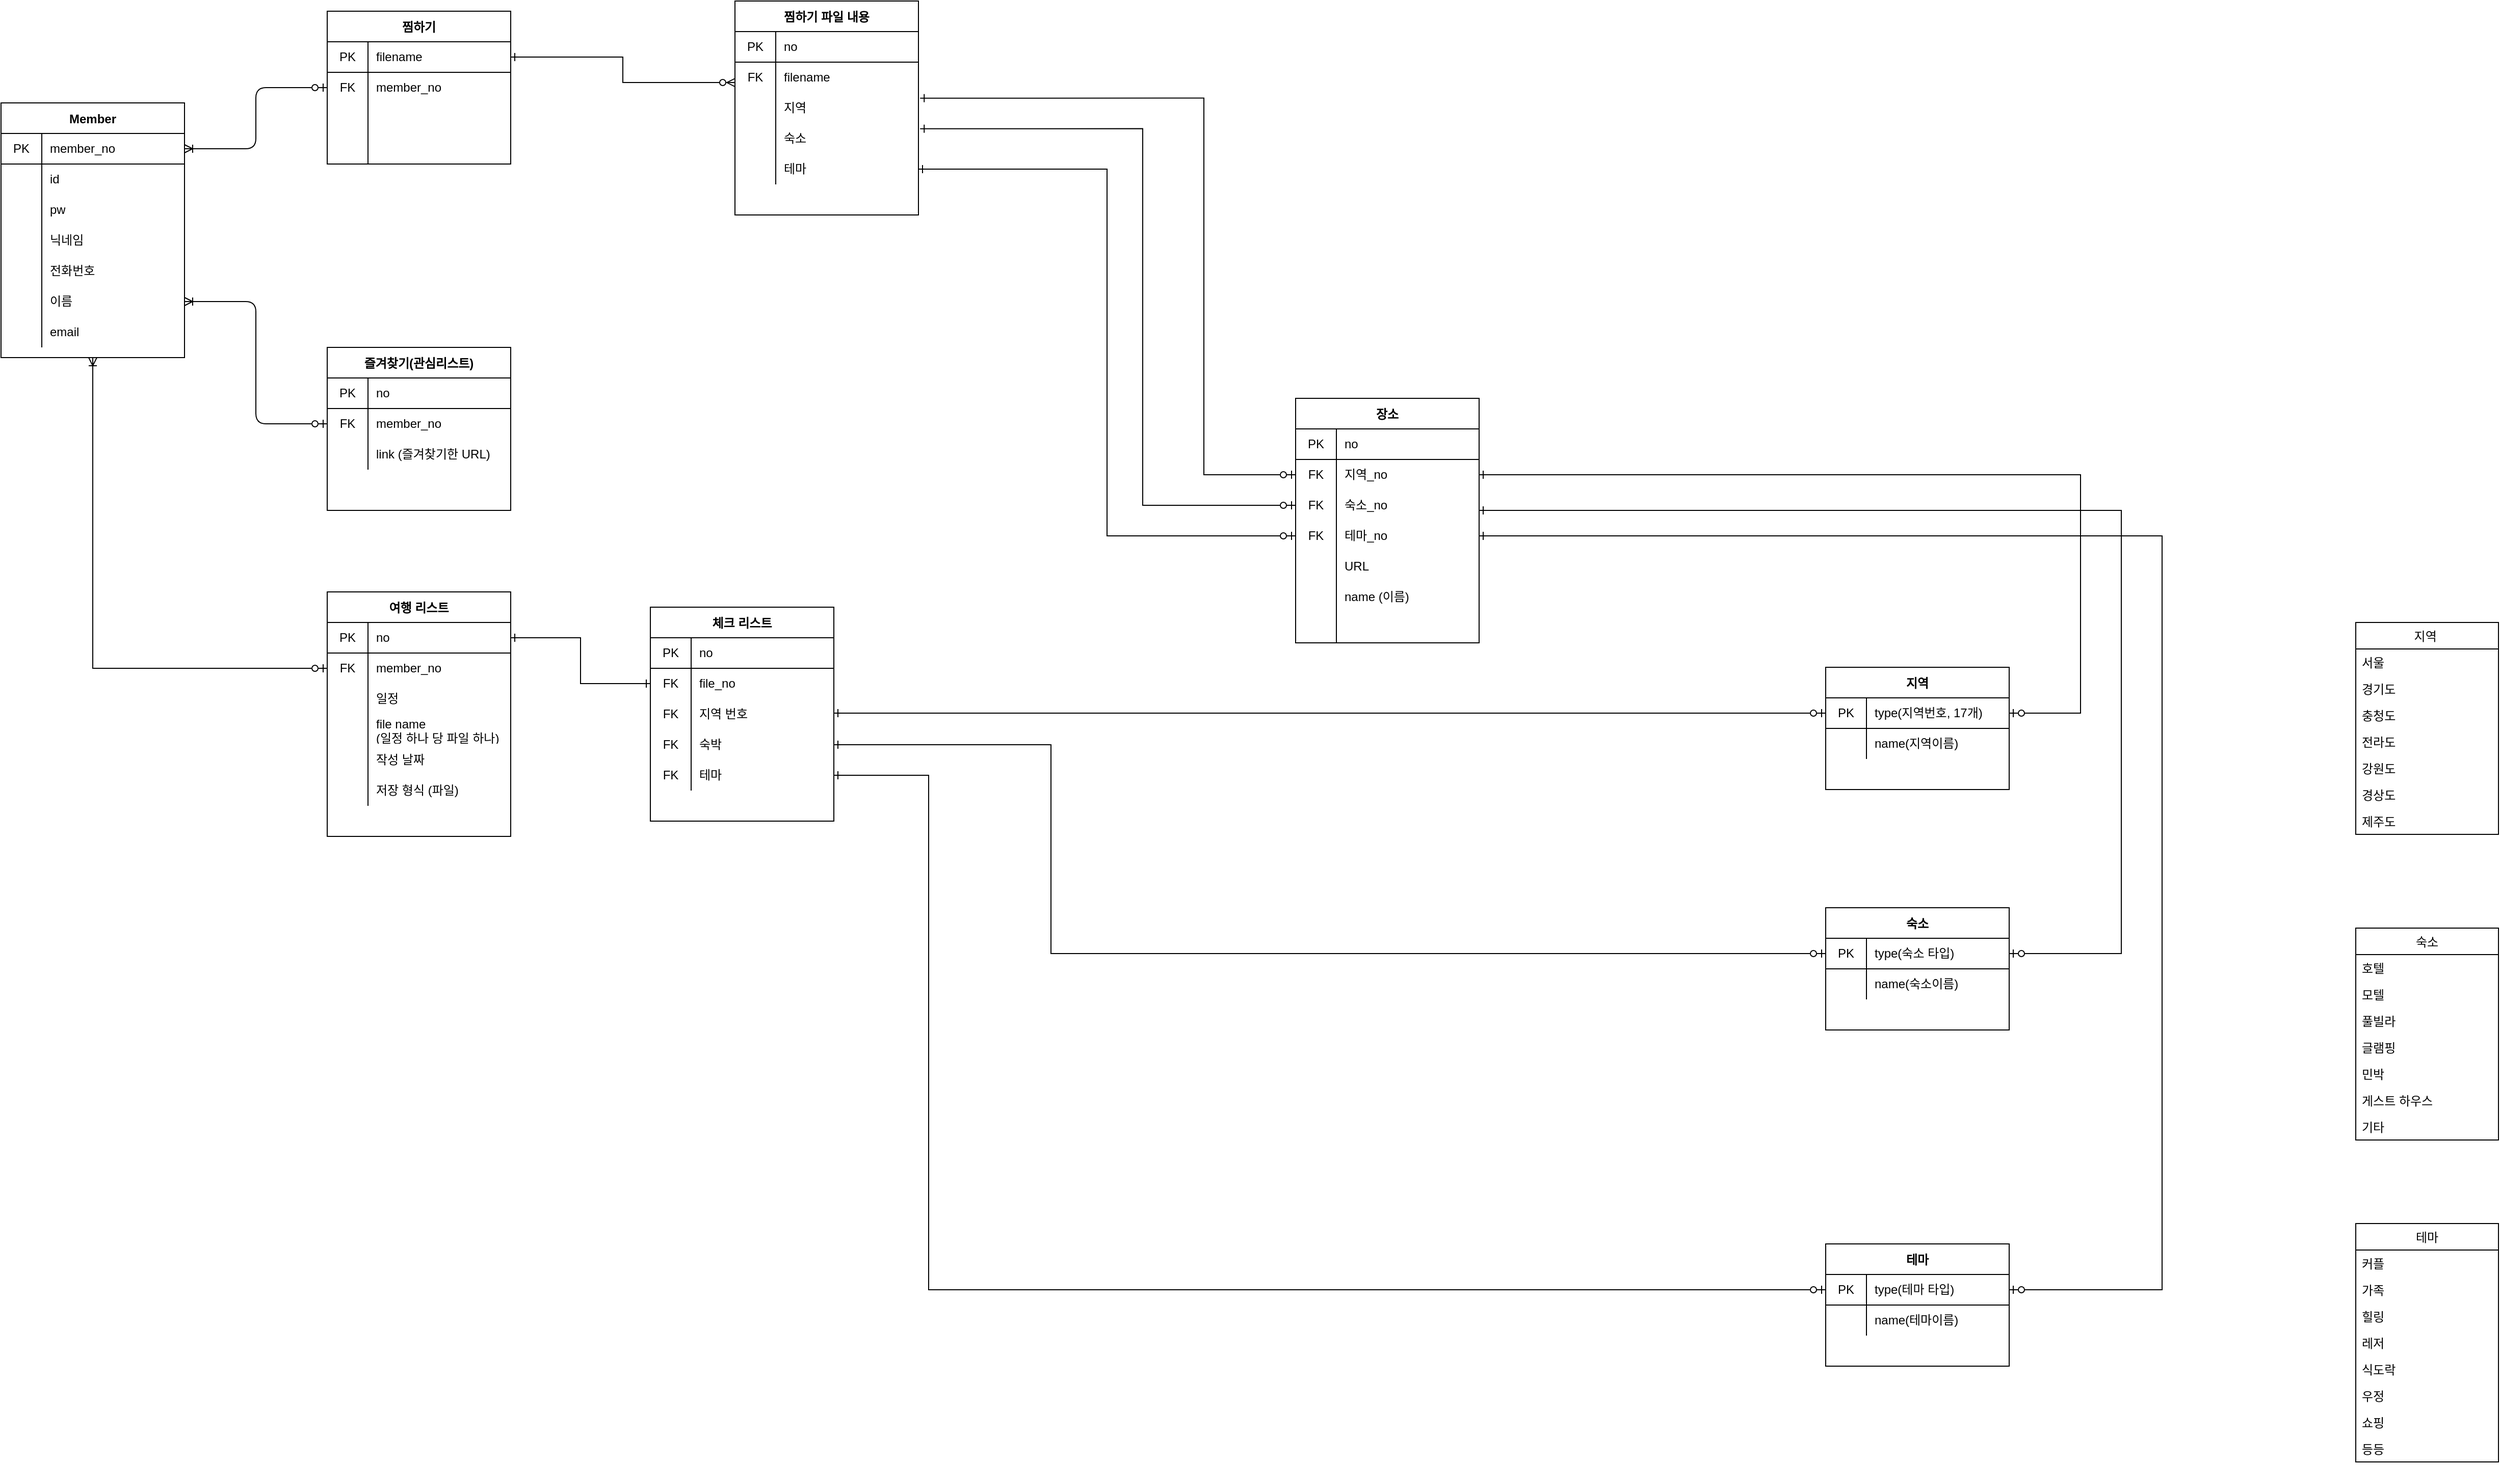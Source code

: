 <mxfile version="14.7.10" type="github">
  <diagram id="i7f_SvSBmSewAzXp0OPW" name="Page-1">
    <mxGraphModel dx="2370" dy="1323" grid="1" gridSize="10" guides="1" tooltips="1" connect="1" arrows="1" fold="1" page="1" pageScale="1" pageWidth="1654" pageHeight="2336" math="0" shadow="0">
      <root>
        <mxCell id="0" />
        <mxCell id="1" parent="0" />
        <mxCell id="ZYB_Mh2plfckTe5MuutC-1" value="지역 " style="swimlane;fontStyle=0;childLayout=stackLayout;horizontal=1;startSize=26;horizontalStack=0;resizeParent=1;resizeParentMax=0;resizeLast=0;collapsible=1;marginBottom=0;" parent="1" vertex="1">
          <mxGeometry x="2500" y="700" width="140" height="208" as="geometry" />
        </mxCell>
        <mxCell id="ZYB_Mh2plfckTe5MuutC-2" value="서울" style="text;strokeColor=none;fillColor=none;align=left;verticalAlign=top;spacingLeft=4;spacingRight=4;overflow=hidden;rotatable=0;points=[[0,0.5],[1,0.5]];portConstraint=eastwest;" parent="ZYB_Mh2plfckTe5MuutC-1" vertex="1">
          <mxGeometry y="26" width="140" height="26" as="geometry" />
        </mxCell>
        <mxCell id="ZYB_Mh2plfckTe5MuutC-3" value="경기도" style="text;strokeColor=none;fillColor=none;align=left;verticalAlign=top;spacingLeft=4;spacingRight=4;overflow=hidden;rotatable=0;points=[[0,0.5],[1,0.5]];portConstraint=eastwest;" parent="ZYB_Mh2plfckTe5MuutC-1" vertex="1">
          <mxGeometry y="52" width="140" height="26" as="geometry" />
        </mxCell>
        <mxCell id="ZYB_Mh2plfckTe5MuutC-4" value="충청도 " style="text;strokeColor=none;fillColor=none;align=left;verticalAlign=top;spacingLeft=4;spacingRight=4;overflow=hidden;rotatable=0;points=[[0,0.5],[1,0.5]];portConstraint=eastwest;" parent="ZYB_Mh2plfckTe5MuutC-1" vertex="1">
          <mxGeometry y="78" width="140" height="26" as="geometry" />
        </mxCell>
        <mxCell id="ZYB_Mh2plfckTe5MuutC-5" value="전라도" style="text;strokeColor=none;fillColor=none;align=left;verticalAlign=top;spacingLeft=4;spacingRight=4;overflow=hidden;rotatable=0;points=[[0,0.5],[1,0.5]];portConstraint=eastwest;" parent="ZYB_Mh2plfckTe5MuutC-1" vertex="1">
          <mxGeometry y="104" width="140" height="26" as="geometry" />
        </mxCell>
        <mxCell id="ZYB_Mh2plfckTe5MuutC-6" value="강원도" style="text;strokeColor=none;fillColor=none;align=left;verticalAlign=top;spacingLeft=4;spacingRight=4;overflow=hidden;rotatable=0;points=[[0,0.5],[1,0.5]];portConstraint=eastwest;" parent="ZYB_Mh2plfckTe5MuutC-1" vertex="1">
          <mxGeometry y="130" width="140" height="26" as="geometry" />
        </mxCell>
        <mxCell id="ZYB_Mh2plfckTe5MuutC-7" value="경상도" style="text;strokeColor=none;fillColor=none;align=left;verticalAlign=top;spacingLeft=4;spacingRight=4;overflow=hidden;rotatable=0;points=[[0,0.5],[1,0.5]];portConstraint=eastwest;" parent="ZYB_Mh2plfckTe5MuutC-1" vertex="1">
          <mxGeometry y="156" width="140" height="26" as="geometry" />
        </mxCell>
        <mxCell id="ZYB_Mh2plfckTe5MuutC-8" value="제주도" style="text;strokeColor=none;fillColor=none;align=left;verticalAlign=top;spacingLeft=4;spacingRight=4;overflow=hidden;rotatable=0;points=[[0,0.5],[1,0.5]];portConstraint=eastwest;" parent="ZYB_Mh2plfckTe5MuutC-1" vertex="1">
          <mxGeometry y="182" width="140" height="26" as="geometry" />
        </mxCell>
        <mxCell id="ZYB_Mh2plfckTe5MuutC-9" value="테마" style="swimlane;fontStyle=0;childLayout=stackLayout;horizontal=1;startSize=26;horizontalStack=0;resizeParent=1;resizeParentMax=0;resizeLast=0;collapsible=1;marginBottom=0;" parent="1" vertex="1">
          <mxGeometry x="2500" y="1290" width="140" height="234" as="geometry" />
        </mxCell>
        <mxCell id="ZYB_Mh2plfckTe5MuutC-10" value="커플" style="text;strokeColor=none;fillColor=none;align=left;verticalAlign=top;spacingLeft=4;spacingRight=4;overflow=hidden;rotatable=0;points=[[0,0.5],[1,0.5]];portConstraint=eastwest;" parent="ZYB_Mh2plfckTe5MuutC-9" vertex="1">
          <mxGeometry y="26" width="140" height="26" as="geometry" />
        </mxCell>
        <mxCell id="ZYB_Mh2plfckTe5MuutC-11" value="가족" style="text;strokeColor=none;fillColor=none;align=left;verticalAlign=top;spacingLeft=4;spacingRight=4;overflow=hidden;rotatable=0;points=[[0,0.5],[1,0.5]];portConstraint=eastwest;" parent="ZYB_Mh2plfckTe5MuutC-9" vertex="1">
          <mxGeometry y="52" width="140" height="26" as="geometry" />
        </mxCell>
        <mxCell id="ZYB_Mh2plfckTe5MuutC-12" value="힐링" style="text;strokeColor=none;fillColor=none;align=left;verticalAlign=top;spacingLeft=4;spacingRight=4;overflow=hidden;rotatable=0;points=[[0,0.5],[1,0.5]];portConstraint=eastwest;" parent="ZYB_Mh2plfckTe5MuutC-9" vertex="1">
          <mxGeometry y="78" width="140" height="26" as="geometry" />
        </mxCell>
        <mxCell id="ZYB_Mh2plfckTe5MuutC-13" value="레저" style="text;strokeColor=none;fillColor=none;align=left;verticalAlign=top;spacingLeft=4;spacingRight=4;overflow=hidden;rotatable=0;points=[[0,0.5],[1,0.5]];portConstraint=eastwest;" parent="ZYB_Mh2plfckTe5MuutC-9" vertex="1">
          <mxGeometry y="104" width="140" height="26" as="geometry" />
        </mxCell>
        <mxCell id="ZYB_Mh2plfckTe5MuutC-14" value="식도락" style="text;strokeColor=none;fillColor=none;align=left;verticalAlign=top;spacingLeft=4;spacingRight=4;overflow=hidden;rotatable=0;points=[[0,0.5],[1,0.5]];portConstraint=eastwest;" parent="ZYB_Mh2plfckTe5MuutC-9" vertex="1">
          <mxGeometry y="130" width="140" height="26" as="geometry" />
        </mxCell>
        <mxCell id="ZYB_Mh2plfckTe5MuutC-15" value="우정" style="text;strokeColor=none;fillColor=none;align=left;verticalAlign=top;spacingLeft=4;spacingRight=4;overflow=hidden;rotatable=0;points=[[0,0.5],[1,0.5]];portConstraint=eastwest;" parent="ZYB_Mh2plfckTe5MuutC-9" vertex="1">
          <mxGeometry y="156" width="140" height="26" as="geometry" />
        </mxCell>
        <mxCell id="ZYB_Mh2plfckTe5MuutC-16" value="쇼핑" style="text;strokeColor=none;fillColor=none;align=left;verticalAlign=top;spacingLeft=4;spacingRight=4;overflow=hidden;rotatable=0;points=[[0,0.5],[1,0.5]];portConstraint=eastwest;" parent="ZYB_Mh2plfckTe5MuutC-9" vertex="1">
          <mxGeometry y="182" width="140" height="26" as="geometry" />
        </mxCell>
        <mxCell id="ZYB_Mh2plfckTe5MuutC-17" value="등등" style="text;strokeColor=none;fillColor=none;align=left;verticalAlign=top;spacingLeft=4;spacingRight=4;overflow=hidden;rotatable=0;points=[[0,0.5],[1,0.5]];portConstraint=eastwest;" parent="ZYB_Mh2plfckTe5MuutC-9" vertex="1">
          <mxGeometry y="208" width="140" height="26" as="geometry" />
        </mxCell>
        <mxCell id="ZYB_Mh2plfckTe5MuutC-18" value="숙소" style="swimlane;fontStyle=0;childLayout=stackLayout;horizontal=1;startSize=26;horizontalStack=0;resizeParent=1;resizeParentMax=0;resizeLast=0;collapsible=1;marginBottom=0;" parent="1" vertex="1">
          <mxGeometry x="2500" y="1000" width="140" height="208" as="geometry" />
        </mxCell>
        <mxCell id="ZYB_Mh2plfckTe5MuutC-19" value="호텔" style="text;strokeColor=none;fillColor=none;align=left;verticalAlign=top;spacingLeft=4;spacingRight=4;overflow=hidden;rotatable=0;points=[[0,0.5],[1,0.5]];portConstraint=eastwest;" parent="ZYB_Mh2plfckTe5MuutC-18" vertex="1">
          <mxGeometry y="26" width="140" height="26" as="geometry" />
        </mxCell>
        <mxCell id="ZYB_Mh2plfckTe5MuutC-20" value="모텔" style="text;strokeColor=none;fillColor=none;align=left;verticalAlign=top;spacingLeft=4;spacingRight=4;overflow=hidden;rotatable=0;points=[[0,0.5],[1,0.5]];portConstraint=eastwest;" parent="ZYB_Mh2plfckTe5MuutC-18" vertex="1">
          <mxGeometry y="52" width="140" height="26" as="geometry" />
        </mxCell>
        <mxCell id="ZYB_Mh2plfckTe5MuutC-21" value="풀빌라" style="text;strokeColor=none;fillColor=none;align=left;verticalAlign=top;spacingLeft=4;spacingRight=4;overflow=hidden;rotatable=0;points=[[0,0.5],[1,0.5]];portConstraint=eastwest;" parent="ZYB_Mh2plfckTe5MuutC-18" vertex="1">
          <mxGeometry y="78" width="140" height="26" as="geometry" />
        </mxCell>
        <mxCell id="ZYB_Mh2plfckTe5MuutC-22" value="글램핑" style="text;strokeColor=none;fillColor=none;align=left;verticalAlign=top;spacingLeft=4;spacingRight=4;overflow=hidden;rotatable=0;points=[[0,0.5],[1,0.5]];portConstraint=eastwest;" parent="ZYB_Mh2plfckTe5MuutC-18" vertex="1">
          <mxGeometry y="104" width="140" height="26" as="geometry" />
        </mxCell>
        <mxCell id="ZYB_Mh2plfckTe5MuutC-23" value="민박" style="text;strokeColor=none;fillColor=none;align=left;verticalAlign=top;spacingLeft=4;spacingRight=4;overflow=hidden;rotatable=0;points=[[0,0.5],[1,0.5]];portConstraint=eastwest;" parent="ZYB_Mh2plfckTe5MuutC-18" vertex="1">
          <mxGeometry y="130" width="140" height="26" as="geometry" />
        </mxCell>
        <mxCell id="ZYB_Mh2plfckTe5MuutC-24" value="게스트 하우스" style="text;strokeColor=none;fillColor=none;align=left;verticalAlign=top;spacingLeft=4;spacingRight=4;overflow=hidden;rotatable=0;points=[[0,0.5],[1,0.5]];portConstraint=eastwest;" parent="ZYB_Mh2plfckTe5MuutC-18" vertex="1">
          <mxGeometry y="156" width="140" height="26" as="geometry" />
        </mxCell>
        <mxCell id="ZYB_Mh2plfckTe5MuutC-25" value="기타" style="text;strokeColor=none;fillColor=none;align=left;verticalAlign=top;spacingLeft=4;spacingRight=4;overflow=hidden;rotatable=0;points=[[0,0.5],[1,0.5]];portConstraint=eastwest;" parent="ZYB_Mh2plfckTe5MuutC-18" vertex="1">
          <mxGeometry y="182" width="140" height="26" as="geometry" />
        </mxCell>
        <mxCell id="ZYB_Mh2plfckTe5MuutC-162" value="" style="edgeStyle=orthogonalEdgeStyle;rounded=0;orthogonalLoop=1;jettySize=auto;html=1;startArrow=ERoneToMany;startFill=0;endArrow=ERzeroToOne;endFill=1;entryX=0;entryY=0.5;entryDx=0;entryDy=0;" parent="1" source="ZYB_Mh2plfckTe5MuutC-26" target="ZYB_Mh2plfckTe5MuutC-108" edge="1">
          <mxGeometry relative="1" as="geometry">
            <mxPoint x="280" y="645" as="targetPoint" />
          </mxGeometry>
        </mxCell>
        <mxCell id="ZYB_Mh2plfckTe5MuutC-26" value="Member" style="shape=table;startSize=30;container=1;collapsible=0;childLayout=tableLayout;fixedRows=1;rowLines=0;fontStyle=1;align=center;" parent="1" vertex="1">
          <mxGeometry x="190" y="190" width="180" height="250" as="geometry" />
        </mxCell>
        <mxCell id="ZYB_Mh2plfckTe5MuutC-27" value="" style="shape=partialRectangle;html=1;whiteSpace=wrap;collapsible=0;dropTarget=0;pointerEvents=0;fillColor=none;top=0;left=0;bottom=1;right=0;points=[[0,0.5],[1,0.5]];portConstraint=eastwest;" parent="ZYB_Mh2plfckTe5MuutC-26" vertex="1">
          <mxGeometry y="30" width="180" height="30" as="geometry" />
        </mxCell>
        <mxCell id="ZYB_Mh2plfckTe5MuutC-28" value="PK" style="shape=partialRectangle;html=1;whiteSpace=wrap;connectable=0;fillColor=none;top=0;left=0;bottom=0;right=0;overflow=hidden;" parent="ZYB_Mh2plfckTe5MuutC-27" vertex="1">
          <mxGeometry width="40" height="30" as="geometry" />
        </mxCell>
        <mxCell id="ZYB_Mh2plfckTe5MuutC-29" value="member_no" style="shape=partialRectangle;html=1;whiteSpace=wrap;connectable=0;fillColor=none;top=0;left=0;bottom=0;right=0;align=left;spacingLeft=6;overflow=hidden;" parent="ZYB_Mh2plfckTe5MuutC-27" vertex="1">
          <mxGeometry x="40" width="140" height="30" as="geometry" />
        </mxCell>
        <mxCell id="ZYB_Mh2plfckTe5MuutC-30" value="" style="shape=partialRectangle;html=1;whiteSpace=wrap;collapsible=0;dropTarget=0;pointerEvents=0;fillColor=none;top=0;left=0;bottom=0;right=0;points=[[0,0.5],[1,0.5]];portConstraint=eastwest;" parent="ZYB_Mh2plfckTe5MuutC-26" vertex="1">
          <mxGeometry y="60" width="180" height="30" as="geometry" />
        </mxCell>
        <mxCell id="ZYB_Mh2plfckTe5MuutC-31" value="" style="shape=partialRectangle;html=1;whiteSpace=wrap;connectable=0;fillColor=none;top=0;left=0;bottom=0;right=0;overflow=hidden;" parent="ZYB_Mh2plfckTe5MuutC-30" vertex="1">
          <mxGeometry width="40" height="30" as="geometry" />
        </mxCell>
        <mxCell id="ZYB_Mh2plfckTe5MuutC-32" value="&lt;span&gt;id&lt;/span&gt;" style="shape=partialRectangle;html=1;whiteSpace=wrap;connectable=0;fillColor=none;top=0;left=0;bottom=0;right=0;align=left;spacingLeft=6;overflow=hidden;" parent="ZYB_Mh2plfckTe5MuutC-30" vertex="1">
          <mxGeometry x="40" width="140" height="30" as="geometry" />
        </mxCell>
        <mxCell id="ZYB_Mh2plfckTe5MuutC-33" value="" style="shape=partialRectangle;html=1;whiteSpace=wrap;collapsible=0;dropTarget=0;pointerEvents=0;fillColor=none;top=0;left=0;bottom=0;right=0;points=[[0,0.5],[1,0.5]];portConstraint=eastwest;" parent="ZYB_Mh2plfckTe5MuutC-26" vertex="1">
          <mxGeometry y="90" width="180" height="30" as="geometry" />
        </mxCell>
        <mxCell id="ZYB_Mh2plfckTe5MuutC-34" value="" style="shape=partialRectangle;html=1;whiteSpace=wrap;connectable=0;fillColor=none;top=0;left=0;bottom=0;right=0;overflow=hidden;" parent="ZYB_Mh2plfckTe5MuutC-33" vertex="1">
          <mxGeometry width="40" height="30" as="geometry" />
        </mxCell>
        <mxCell id="ZYB_Mh2plfckTe5MuutC-35" value="&lt;span&gt;pw&lt;/span&gt;" style="shape=partialRectangle;html=1;whiteSpace=wrap;connectable=0;fillColor=none;top=0;left=0;bottom=0;right=0;align=left;spacingLeft=6;overflow=hidden;" parent="ZYB_Mh2plfckTe5MuutC-33" vertex="1">
          <mxGeometry x="40" width="140" height="30" as="geometry" />
        </mxCell>
        <mxCell id="ZYB_Mh2plfckTe5MuutC-36" value="" style="shape=partialRectangle;html=1;whiteSpace=wrap;collapsible=0;dropTarget=0;pointerEvents=0;fillColor=none;top=0;left=0;bottom=0;right=0;points=[[0,0.5],[1,0.5]];portConstraint=eastwest;" parent="ZYB_Mh2plfckTe5MuutC-26" vertex="1">
          <mxGeometry y="120" width="180" height="30" as="geometry" />
        </mxCell>
        <mxCell id="ZYB_Mh2plfckTe5MuutC-37" value="" style="shape=partialRectangle;html=1;whiteSpace=wrap;connectable=0;fillColor=none;top=0;left=0;bottom=0;right=0;overflow=hidden;" parent="ZYB_Mh2plfckTe5MuutC-36" vertex="1">
          <mxGeometry width="40" height="30" as="geometry" />
        </mxCell>
        <mxCell id="ZYB_Mh2plfckTe5MuutC-38" value="닉네임" style="shape=partialRectangle;html=1;whiteSpace=wrap;connectable=0;fillColor=none;top=0;left=0;bottom=0;right=0;align=left;spacingLeft=6;overflow=hidden;" parent="ZYB_Mh2plfckTe5MuutC-36" vertex="1">
          <mxGeometry x="40" width="140" height="30" as="geometry" />
        </mxCell>
        <mxCell id="ZYB_Mh2plfckTe5MuutC-39" value="" style="shape=partialRectangle;html=1;whiteSpace=wrap;collapsible=0;dropTarget=0;pointerEvents=0;fillColor=none;top=0;left=0;bottom=0;right=0;points=[[0,0.5],[1,0.5]];portConstraint=eastwest;" parent="ZYB_Mh2plfckTe5MuutC-26" vertex="1">
          <mxGeometry y="150" width="180" height="30" as="geometry" />
        </mxCell>
        <mxCell id="ZYB_Mh2plfckTe5MuutC-40" value="" style="shape=partialRectangle;html=1;whiteSpace=wrap;connectable=0;fillColor=none;top=0;left=0;bottom=0;right=0;overflow=hidden;" parent="ZYB_Mh2plfckTe5MuutC-39" vertex="1">
          <mxGeometry width="40" height="30" as="geometry" />
        </mxCell>
        <mxCell id="ZYB_Mh2plfckTe5MuutC-41" value="전화번호&amp;nbsp;" style="shape=partialRectangle;html=1;whiteSpace=wrap;connectable=0;fillColor=none;top=0;left=0;bottom=0;right=0;align=left;spacingLeft=6;overflow=hidden;" parent="ZYB_Mh2plfckTe5MuutC-39" vertex="1">
          <mxGeometry x="40" width="140" height="30" as="geometry" />
        </mxCell>
        <mxCell id="ZYB_Mh2plfckTe5MuutC-42" value="" style="shape=partialRectangle;html=1;whiteSpace=wrap;collapsible=0;dropTarget=0;pointerEvents=0;fillColor=none;top=0;left=0;bottom=0;right=0;points=[[0,0.5],[1,0.5]];portConstraint=eastwest;" parent="ZYB_Mh2plfckTe5MuutC-26" vertex="1">
          <mxGeometry y="180" width="180" height="30" as="geometry" />
        </mxCell>
        <mxCell id="ZYB_Mh2plfckTe5MuutC-43" value="" style="shape=partialRectangle;html=1;whiteSpace=wrap;connectable=0;fillColor=none;top=0;left=0;bottom=0;right=0;overflow=hidden;" parent="ZYB_Mh2plfckTe5MuutC-42" vertex="1">
          <mxGeometry width="40" height="30" as="geometry" />
        </mxCell>
        <mxCell id="ZYB_Mh2plfckTe5MuutC-44" value="이름" style="shape=partialRectangle;html=1;whiteSpace=wrap;connectable=0;fillColor=none;top=0;left=0;bottom=0;right=0;align=left;spacingLeft=6;overflow=hidden;" parent="ZYB_Mh2plfckTe5MuutC-42" vertex="1">
          <mxGeometry x="40" width="140" height="30" as="geometry" />
        </mxCell>
        <mxCell id="ZYB_Mh2plfckTe5MuutC-45" value="" style="shape=partialRectangle;html=1;whiteSpace=wrap;collapsible=0;dropTarget=0;pointerEvents=0;fillColor=none;top=0;left=0;bottom=0;right=0;points=[[0,0.5],[1,0.5]];portConstraint=eastwest;" parent="ZYB_Mh2plfckTe5MuutC-26" vertex="1">
          <mxGeometry y="210" width="180" height="30" as="geometry" />
        </mxCell>
        <mxCell id="ZYB_Mh2plfckTe5MuutC-46" value="" style="shape=partialRectangle;html=1;whiteSpace=wrap;connectable=0;fillColor=none;top=0;left=0;bottom=0;right=0;overflow=hidden;" parent="ZYB_Mh2plfckTe5MuutC-45" vertex="1">
          <mxGeometry width="40" height="30" as="geometry" />
        </mxCell>
        <mxCell id="ZYB_Mh2plfckTe5MuutC-47" value="email" style="shape=partialRectangle;html=1;whiteSpace=wrap;connectable=0;fillColor=none;top=0;left=0;bottom=0;right=0;align=left;spacingLeft=6;overflow=hidden;" parent="ZYB_Mh2plfckTe5MuutC-45" vertex="1">
          <mxGeometry x="40" width="140" height="30" as="geometry" />
        </mxCell>
        <mxCell id="ZYB_Mh2plfckTe5MuutC-48" value="지역" style="shape=table;startSize=30;container=1;collapsible=0;childLayout=tableLayout;fixedRows=1;rowLines=0;fontStyle=1;align=center;" parent="1" vertex="1">
          <mxGeometry x="1980" y="744" width="180" height="120" as="geometry" />
        </mxCell>
        <mxCell id="ZYB_Mh2plfckTe5MuutC-49" value="" style="shape=partialRectangle;html=1;whiteSpace=wrap;collapsible=0;dropTarget=0;pointerEvents=0;fillColor=none;top=0;left=0;bottom=1;right=0;points=[[0,0.5],[1,0.5]];portConstraint=eastwest;" parent="ZYB_Mh2plfckTe5MuutC-48" vertex="1">
          <mxGeometry y="30" width="180" height="30" as="geometry" />
        </mxCell>
        <mxCell id="ZYB_Mh2plfckTe5MuutC-50" value="PK" style="shape=partialRectangle;html=1;whiteSpace=wrap;connectable=0;fillColor=none;top=0;left=0;bottom=0;right=0;overflow=hidden;" parent="ZYB_Mh2plfckTe5MuutC-49" vertex="1">
          <mxGeometry width="40" height="30" as="geometry" />
        </mxCell>
        <mxCell id="ZYB_Mh2plfckTe5MuutC-51" value="type(지역번호, 17개)" style="shape=partialRectangle;html=1;whiteSpace=wrap;connectable=0;fillColor=none;top=0;left=0;bottom=0;right=0;align=left;spacingLeft=6;overflow=hidden;" parent="ZYB_Mh2plfckTe5MuutC-49" vertex="1">
          <mxGeometry x="40" width="140" height="30" as="geometry" />
        </mxCell>
        <mxCell id="ZYB_Mh2plfckTe5MuutC-55" value="" style="shape=partialRectangle;html=1;whiteSpace=wrap;collapsible=0;dropTarget=0;pointerEvents=0;fillColor=none;top=0;left=0;bottom=0;right=0;points=[[0,0.5],[1,0.5]];portConstraint=eastwest;" parent="ZYB_Mh2plfckTe5MuutC-48" vertex="1">
          <mxGeometry y="60" width="180" height="30" as="geometry" />
        </mxCell>
        <mxCell id="ZYB_Mh2plfckTe5MuutC-56" value="" style="shape=partialRectangle;html=1;whiteSpace=wrap;connectable=0;fillColor=none;top=0;left=0;bottom=0;right=0;overflow=hidden;" parent="ZYB_Mh2plfckTe5MuutC-55" vertex="1">
          <mxGeometry width="40" height="30" as="geometry" />
        </mxCell>
        <mxCell id="ZYB_Mh2plfckTe5MuutC-57" value="name(지역이름)" style="shape=partialRectangle;html=1;whiteSpace=wrap;connectable=0;fillColor=none;top=0;left=0;bottom=0;right=0;align=left;spacingLeft=6;overflow=hidden;" parent="ZYB_Mh2plfckTe5MuutC-55" vertex="1">
          <mxGeometry x="40" width="140" height="30" as="geometry" />
        </mxCell>
        <mxCell id="ZYB_Mh2plfckTe5MuutC-84" value="즐겨찾기(관심리스트)" style="shape=table;startSize=30;container=1;collapsible=0;childLayout=tableLayout;fixedRows=1;rowLines=0;fontStyle=1;align=center;" parent="1" vertex="1">
          <mxGeometry x="510" y="430" width="180" height="160" as="geometry" />
        </mxCell>
        <mxCell id="ZYB_Mh2plfckTe5MuutC-85" value="" style="shape=partialRectangle;html=1;whiteSpace=wrap;collapsible=0;dropTarget=0;pointerEvents=0;fillColor=none;top=0;left=0;bottom=1;right=0;points=[[0,0.5],[1,0.5]];portConstraint=eastwest;" parent="ZYB_Mh2plfckTe5MuutC-84" vertex="1">
          <mxGeometry y="30" width="180" height="30" as="geometry" />
        </mxCell>
        <mxCell id="ZYB_Mh2plfckTe5MuutC-86" value="PK" style="shape=partialRectangle;html=1;whiteSpace=wrap;connectable=0;fillColor=none;top=0;left=0;bottom=0;right=0;overflow=hidden;" parent="ZYB_Mh2plfckTe5MuutC-85" vertex="1">
          <mxGeometry width="40" height="30" as="geometry" />
        </mxCell>
        <mxCell id="ZYB_Mh2plfckTe5MuutC-87" value="no" style="shape=partialRectangle;html=1;whiteSpace=wrap;connectable=0;fillColor=none;top=0;left=0;bottom=0;right=0;align=left;spacingLeft=6;overflow=hidden;" parent="ZYB_Mh2plfckTe5MuutC-85" vertex="1">
          <mxGeometry x="40" width="140" height="30" as="geometry" />
        </mxCell>
        <mxCell id="ZYB_Mh2plfckTe5MuutC-88" value="" style="shape=partialRectangle;html=1;whiteSpace=wrap;collapsible=0;dropTarget=0;pointerEvents=0;fillColor=none;top=0;left=0;bottom=0;right=0;points=[[0,0.5],[1,0.5]];portConstraint=eastwest;" parent="ZYB_Mh2plfckTe5MuutC-84" vertex="1">
          <mxGeometry y="60" width="180" height="30" as="geometry" />
        </mxCell>
        <mxCell id="ZYB_Mh2plfckTe5MuutC-89" value="FK" style="shape=partialRectangle;html=1;whiteSpace=wrap;connectable=0;fillColor=none;top=0;left=0;bottom=0;right=0;overflow=hidden;" parent="ZYB_Mh2plfckTe5MuutC-88" vertex="1">
          <mxGeometry width="40" height="30" as="geometry" />
        </mxCell>
        <mxCell id="ZYB_Mh2plfckTe5MuutC-90" value="member_no" style="shape=partialRectangle;html=1;whiteSpace=wrap;connectable=0;fillColor=none;top=0;left=0;bottom=0;right=0;align=left;spacingLeft=6;overflow=hidden;" parent="ZYB_Mh2plfckTe5MuutC-88" vertex="1">
          <mxGeometry x="40" width="140" height="30" as="geometry" />
        </mxCell>
        <mxCell id="ZYB_Mh2plfckTe5MuutC-91" value="" style="shape=partialRectangle;html=1;whiteSpace=wrap;collapsible=0;dropTarget=0;pointerEvents=0;fillColor=none;top=0;left=0;bottom=0;right=0;points=[[0,0.5],[1,0.5]];portConstraint=eastwest;" parent="ZYB_Mh2plfckTe5MuutC-84" vertex="1">
          <mxGeometry y="90" width="180" height="30" as="geometry" />
        </mxCell>
        <mxCell id="ZYB_Mh2plfckTe5MuutC-92" value="" style="shape=partialRectangle;html=1;whiteSpace=wrap;connectable=0;fillColor=none;top=0;left=0;bottom=0;right=0;overflow=hidden;" parent="ZYB_Mh2plfckTe5MuutC-91" vertex="1">
          <mxGeometry width="40" height="30" as="geometry" />
        </mxCell>
        <mxCell id="ZYB_Mh2plfckTe5MuutC-93" value="link (즐겨찾기한 URL)" style="shape=partialRectangle;html=1;whiteSpace=wrap;connectable=0;fillColor=none;top=0;left=0;bottom=0;right=0;align=left;spacingLeft=6;overflow=hidden;" parent="ZYB_Mh2plfckTe5MuutC-91" vertex="1">
          <mxGeometry x="40" width="140" height="30" as="geometry" />
        </mxCell>
        <mxCell id="ZYB_Mh2plfckTe5MuutC-234" value="" style="edgeStyle=orthogonalEdgeStyle;rounded=0;orthogonalLoop=1;jettySize=auto;html=1;startArrow=ERone;startFill=0;endArrow=ERzeroToMany;endFill=1;entryX=0;entryY=0.667;entryDx=0;entryDy=0;exitX=1;exitY=0.5;exitDx=0;exitDy=0;entryPerimeter=0;" parent="1" source="ZYB_Mh2plfckTe5MuutC-95" target="ZYB_Mh2plfckTe5MuutC-230" edge="1">
          <mxGeometry relative="1" as="geometry">
            <mxPoint x="860" y="175" as="targetPoint" />
          </mxGeometry>
        </mxCell>
        <mxCell id="ZYB_Mh2plfckTe5MuutC-94" value="찜하기" style="shape=table;startSize=30;container=1;collapsible=0;childLayout=tableLayout;fixedRows=1;rowLines=0;fontStyle=1;align=center;" parent="1" vertex="1">
          <mxGeometry x="510" y="100" width="180" height="150" as="geometry" />
        </mxCell>
        <mxCell id="ZYB_Mh2plfckTe5MuutC-95" value="" style="shape=partialRectangle;html=1;whiteSpace=wrap;collapsible=0;dropTarget=0;pointerEvents=0;fillColor=none;top=0;left=0;bottom=1;right=0;points=[[0,0.5],[1,0.5]];portConstraint=eastwest;" parent="ZYB_Mh2plfckTe5MuutC-94" vertex="1">
          <mxGeometry y="30" width="180" height="30" as="geometry" />
        </mxCell>
        <mxCell id="ZYB_Mh2plfckTe5MuutC-96" value="PK" style="shape=partialRectangle;html=1;whiteSpace=wrap;connectable=0;fillColor=none;top=0;left=0;bottom=0;right=0;overflow=hidden;" parent="ZYB_Mh2plfckTe5MuutC-95" vertex="1">
          <mxGeometry width="40" height="30" as="geometry" />
        </mxCell>
        <mxCell id="ZYB_Mh2plfckTe5MuutC-97" value="filename" style="shape=partialRectangle;html=1;whiteSpace=wrap;connectable=0;fillColor=none;top=0;left=0;bottom=0;right=0;align=left;spacingLeft=6;overflow=hidden;" parent="ZYB_Mh2plfckTe5MuutC-95" vertex="1">
          <mxGeometry x="40" width="140" height="30" as="geometry" />
        </mxCell>
        <mxCell id="ZYB_Mh2plfckTe5MuutC-98" value="" style="shape=partialRectangle;html=1;whiteSpace=wrap;collapsible=0;dropTarget=0;pointerEvents=0;fillColor=none;top=0;left=0;bottom=0;right=0;points=[[0,0.5],[1,0.5]];portConstraint=eastwest;" parent="ZYB_Mh2plfckTe5MuutC-94" vertex="1">
          <mxGeometry y="60" width="180" height="30" as="geometry" />
        </mxCell>
        <mxCell id="ZYB_Mh2plfckTe5MuutC-99" value="FK" style="shape=partialRectangle;html=1;whiteSpace=wrap;connectable=0;fillColor=none;top=0;left=0;bottom=0;right=0;overflow=hidden;" parent="ZYB_Mh2plfckTe5MuutC-98" vertex="1">
          <mxGeometry width="40" height="30" as="geometry" />
        </mxCell>
        <mxCell id="ZYB_Mh2plfckTe5MuutC-100" value="member_no" style="shape=partialRectangle;html=1;whiteSpace=wrap;connectable=0;fillColor=none;top=0;left=0;bottom=0;right=0;align=left;spacingLeft=6;overflow=hidden;" parent="ZYB_Mh2plfckTe5MuutC-98" vertex="1">
          <mxGeometry x="40" width="140" height="30" as="geometry" />
        </mxCell>
        <mxCell id="ZYB_Mh2plfckTe5MuutC-101" value="" style="shape=partialRectangle;html=1;whiteSpace=wrap;collapsible=0;dropTarget=0;pointerEvents=0;fillColor=none;top=0;left=0;bottom=0;right=0;points=[[0,0.5],[1,0.5]];portConstraint=eastwest;" parent="ZYB_Mh2plfckTe5MuutC-94" vertex="1">
          <mxGeometry y="90" width="180" height="30" as="geometry" />
        </mxCell>
        <mxCell id="ZYB_Mh2plfckTe5MuutC-102" value="" style="shape=partialRectangle;html=1;whiteSpace=wrap;connectable=0;fillColor=none;top=0;left=0;bottom=0;right=0;overflow=hidden;" parent="ZYB_Mh2plfckTe5MuutC-101" vertex="1">
          <mxGeometry width="40" height="30" as="geometry" />
        </mxCell>
        <mxCell id="ZYB_Mh2plfckTe5MuutC-103" value="" style="shape=partialRectangle;html=1;whiteSpace=wrap;connectable=0;fillColor=none;top=0;left=0;bottom=0;right=0;align=left;spacingLeft=6;overflow=hidden;" parent="ZYB_Mh2plfckTe5MuutC-101" vertex="1">
          <mxGeometry x="40" width="140" height="30" as="geometry" />
        </mxCell>
        <mxCell id="ZYB_Mh2plfckTe5MuutC-197" value="" style="shape=partialRectangle;html=1;whiteSpace=wrap;collapsible=0;dropTarget=0;pointerEvents=0;fillColor=none;top=0;left=0;bottom=0;right=0;points=[[0,0.5],[1,0.5]];portConstraint=eastwest;" parent="ZYB_Mh2plfckTe5MuutC-94" vertex="1">
          <mxGeometry y="120" width="180" height="30" as="geometry" />
        </mxCell>
        <mxCell id="ZYB_Mh2plfckTe5MuutC-198" value="" style="shape=partialRectangle;html=1;whiteSpace=wrap;connectable=0;fillColor=none;top=0;left=0;bottom=0;right=0;overflow=hidden;" parent="ZYB_Mh2plfckTe5MuutC-197" vertex="1">
          <mxGeometry width="40" height="30" as="geometry" />
        </mxCell>
        <mxCell id="ZYB_Mh2plfckTe5MuutC-199" value="" style="shape=partialRectangle;html=1;whiteSpace=wrap;connectable=0;fillColor=none;top=0;left=0;bottom=0;right=0;align=left;spacingLeft=6;overflow=hidden;" parent="ZYB_Mh2plfckTe5MuutC-197" vertex="1">
          <mxGeometry x="40" width="140" height="30" as="geometry" />
        </mxCell>
        <mxCell id="ZYB_Mh2plfckTe5MuutC-170" value="" style="edgeStyle=orthogonalEdgeStyle;rounded=0;orthogonalLoop=1;jettySize=auto;html=1;startArrow=ERone;startFill=0;endArrow=ERone;endFill=0;entryX=0;entryY=0.5;entryDx=0;entryDy=0;exitX=1;exitY=0.5;exitDx=0;exitDy=0;" parent="1" source="ZYB_Mh2plfckTe5MuutC-105" target="ZYB_Mh2plfckTe5MuutC-140" edge="1">
          <mxGeometry relative="1" as="geometry">
            <mxPoint x="860" y="790" as="targetPoint" />
          </mxGeometry>
        </mxCell>
        <mxCell id="ZYB_Mh2plfckTe5MuutC-104" value="여행 리스트" style="shape=table;startSize=30;container=1;collapsible=0;childLayout=tableLayout;fixedRows=1;rowLines=0;fontStyle=1;align=center;" parent="1" vertex="1">
          <mxGeometry x="510" y="670" width="180" height="240" as="geometry" />
        </mxCell>
        <mxCell id="ZYB_Mh2plfckTe5MuutC-105" value="" style="shape=partialRectangle;html=1;whiteSpace=wrap;collapsible=0;dropTarget=0;pointerEvents=0;fillColor=none;top=0;left=0;bottom=1;right=0;points=[[0,0.5],[1,0.5]];portConstraint=eastwest;" parent="ZYB_Mh2plfckTe5MuutC-104" vertex="1">
          <mxGeometry y="30" width="180" height="30" as="geometry" />
        </mxCell>
        <mxCell id="ZYB_Mh2plfckTe5MuutC-106" value="PK" style="shape=partialRectangle;html=1;whiteSpace=wrap;connectable=0;fillColor=none;top=0;left=0;bottom=0;right=0;overflow=hidden;" parent="ZYB_Mh2plfckTe5MuutC-105" vertex="1">
          <mxGeometry width="40" height="30" as="geometry" />
        </mxCell>
        <mxCell id="ZYB_Mh2plfckTe5MuutC-107" value="no" style="shape=partialRectangle;html=1;whiteSpace=wrap;connectable=0;fillColor=none;top=0;left=0;bottom=0;right=0;align=left;spacingLeft=6;overflow=hidden;" parent="ZYB_Mh2plfckTe5MuutC-105" vertex="1">
          <mxGeometry x="40" width="140" height="30" as="geometry" />
        </mxCell>
        <mxCell id="ZYB_Mh2plfckTe5MuutC-108" value="" style="shape=partialRectangle;html=1;whiteSpace=wrap;collapsible=0;dropTarget=0;pointerEvents=0;fillColor=none;top=0;left=0;bottom=0;right=0;points=[[0,0.5],[1,0.5]];portConstraint=eastwest;" parent="ZYB_Mh2plfckTe5MuutC-104" vertex="1">
          <mxGeometry y="60" width="180" height="30" as="geometry" />
        </mxCell>
        <mxCell id="ZYB_Mh2plfckTe5MuutC-109" value="FK" style="shape=partialRectangle;html=1;whiteSpace=wrap;connectable=0;fillColor=none;top=0;left=0;bottom=0;right=0;overflow=hidden;" parent="ZYB_Mh2plfckTe5MuutC-108" vertex="1">
          <mxGeometry width="40" height="30" as="geometry" />
        </mxCell>
        <mxCell id="ZYB_Mh2plfckTe5MuutC-110" value="member_no" style="shape=partialRectangle;html=1;whiteSpace=wrap;connectable=0;fillColor=none;top=0;left=0;bottom=0;right=0;align=left;spacingLeft=6;overflow=hidden;" parent="ZYB_Mh2plfckTe5MuutC-108" vertex="1">
          <mxGeometry x="40" width="140" height="30" as="geometry" />
        </mxCell>
        <mxCell id="ZYB_Mh2plfckTe5MuutC-111" value="" style="shape=partialRectangle;html=1;whiteSpace=wrap;collapsible=0;dropTarget=0;pointerEvents=0;fillColor=none;top=0;left=0;bottom=0;right=0;points=[[0,0.5],[1,0.5]];portConstraint=eastwest;" parent="ZYB_Mh2plfckTe5MuutC-104" vertex="1">
          <mxGeometry y="90" width="180" height="30" as="geometry" />
        </mxCell>
        <mxCell id="ZYB_Mh2plfckTe5MuutC-112" value="" style="shape=partialRectangle;html=1;whiteSpace=wrap;connectable=0;fillColor=none;top=0;left=0;bottom=0;right=0;overflow=hidden;" parent="ZYB_Mh2plfckTe5MuutC-111" vertex="1">
          <mxGeometry width="40" height="30" as="geometry" />
        </mxCell>
        <mxCell id="ZYB_Mh2plfckTe5MuutC-113" value="일정" style="shape=partialRectangle;html=1;whiteSpace=wrap;connectable=0;fillColor=none;top=0;left=0;bottom=0;right=0;align=left;spacingLeft=6;overflow=hidden;" parent="ZYB_Mh2plfckTe5MuutC-111" vertex="1">
          <mxGeometry x="40" width="140" height="30" as="geometry" />
        </mxCell>
        <mxCell id="ZYB_Mh2plfckTe5MuutC-114" value="" style="shape=partialRectangle;html=1;whiteSpace=wrap;collapsible=0;dropTarget=0;pointerEvents=0;fillColor=none;top=0;left=0;bottom=0;right=0;points=[[0,0.5],[1,0.5]];portConstraint=eastwest;" parent="ZYB_Mh2plfckTe5MuutC-104" vertex="1">
          <mxGeometry y="120" width="180" height="30" as="geometry" />
        </mxCell>
        <mxCell id="ZYB_Mh2plfckTe5MuutC-115" value="" style="shape=partialRectangle;html=1;whiteSpace=wrap;connectable=0;fillColor=none;top=0;left=0;bottom=0;right=0;overflow=hidden;" parent="ZYB_Mh2plfckTe5MuutC-114" vertex="1">
          <mxGeometry width="40" height="30" as="geometry" />
        </mxCell>
        <mxCell id="ZYB_Mh2plfckTe5MuutC-116" value="file name &lt;br&gt;(일정 하나 당 파일 하나)" style="shape=partialRectangle;html=1;whiteSpace=wrap;connectable=0;fillColor=none;top=0;left=0;bottom=0;right=0;align=left;spacingLeft=6;overflow=hidden;" parent="ZYB_Mh2plfckTe5MuutC-114" vertex="1">
          <mxGeometry x="40" width="140" height="30" as="geometry" />
        </mxCell>
        <mxCell id="ZYB_Mh2plfckTe5MuutC-117" value="" style="shape=partialRectangle;html=1;whiteSpace=wrap;collapsible=0;dropTarget=0;pointerEvents=0;fillColor=none;top=0;left=0;bottom=0;right=0;points=[[0,0.5],[1,0.5]];portConstraint=eastwest;" parent="ZYB_Mh2plfckTe5MuutC-104" vertex="1">
          <mxGeometry y="150" width="180" height="30" as="geometry" />
        </mxCell>
        <mxCell id="ZYB_Mh2plfckTe5MuutC-118" value="" style="shape=partialRectangle;html=1;whiteSpace=wrap;connectable=0;fillColor=none;top=0;left=0;bottom=0;right=0;overflow=hidden;" parent="ZYB_Mh2plfckTe5MuutC-117" vertex="1">
          <mxGeometry width="40" height="30" as="geometry" />
        </mxCell>
        <mxCell id="ZYB_Mh2plfckTe5MuutC-119" value="작성 날짜" style="shape=partialRectangle;html=1;whiteSpace=wrap;connectable=0;fillColor=none;top=0;left=0;bottom=0;right=0;align=left;spacingLeft=6;overflow=hidden;" parent="ZYB_Mh2plfckTe5MuutC-117" vertex="1">
          <mxGeometry x="40" width="140" height="30" as="geometry" />
        </mxCell>
        <mxCell id="ZYB_Mh2plfckTe5MuutC-120" value="" style="shape=partialRectangle;html=1;whiteSpace=wrap;collapsible=0;dropTarget=0;pointerEvents=0;fillColor=none;top=0;left=0;bottom=0;right=0;points=[[0,0.5],[1,0.5]];portConstraint=eastwest;" parent="ZYB_Mh2plfckTe5MuutC-104" vertex="1">
          <mxGeometry y="180" width="180" height="30" as="geometry" />
        </mxCell>
        <mxCell id="ZYB_Mh2plfckTe5MuutC-121" value="" style="shape=partialRectangle;html=1;whiteSpace=wrap;connectable=0;fillColor=none;top=0;left=0;bottom=0;right=0;overflow=hidden;" parent="ZYB_Mh2plfckTe5MuutC-120" vertex="1">
          <mxGeometry width="40" height="30" as="geometry" />
        </mxCell>
        <mxCell id="ZYB_Mh2plfckTe5MuutC-122" value="저장 형식 (파일)" style="shape=partialRectangle;html=1;whiteSpace=wrap;connectable=0;fillColor=none;top=0;left=0;bottom=0;right=0;align=left;spacingLeft=6;overflow=hidden;" parent="ZYB_Mh2plfckTe5MuutC-120" vertex="1">
          <mxGeometry x="40" width="140" height="30" as="geometry" />
        </mxCell>
        <mxCell id="ZYB_Mh2plfckTe5MuutC-194" value="" style="edgeStyle=orthogonalEdgeStyle;rounded=0;orthogonalLoop=1;jettySize=auto;html=1;startArrow=ERone;startFill=0;endArrow=ERzeroToOne;endFill=1;exitX=1;exitY=0.5;exitDx=0;exitDy=0;entryX=0;entryY=0.5;entryDx=0;entryDy=0;" parent="1" source="ZYB_Mh2plfckTe5MuutC-149" target="ZYB_Mh2plfckTe5MuutC-357" edge="1">
          <mxGeometry relative="1" as="geometry">
            <mxPoint x="1160" y="750" as="sourcePoint" />
            <mxPoint x="1970" y="1355" as="targetPoint" />
            <Array as="points">
              <mxPoint x="1100" y="850" />
              <mxPoint x="1100" y="1355" />
            </Array>
          </mxGeometry>
        </mxCell>
        <mxCell id="ZYB_Mh2plfckTe5MuutC-196" value="" style="edgeStyle=orthogonalEdgeStyle;rounded=0;orthogonalLoop=1;jettySize=auto;html=1;startArrow=ERone;startFill=0;endArrow=ERzeroToOne;endFill=1;exitX=1;exitY=0.5;exitDx=0;exitDy=0;entryX=0;entryY=0.5;entryDx=0;entryDy=0;" parent="1" source="ZYB_Mh2plfckTe5MuutC-146" target="ZYB_Mh2plfckTe5MuutC-350" edge="1">
          <mxGeometry relative="1" as="geometry">
            <mxPoint x="1960" y="1025" as="targetPoint" />
            <Array as="points">
              <mxPoint x="1220" y="820" />
              <mxPoint x="1220" y="1025" />
            </Array>
          </mxGeometry>
        </mxCell>
        <mxCell id="ZYB_Mh2plfckTe5MuutC-307" value="" style="edgeStyle=orthogonalEdgeStyle;rounded=0;orthogonalLoop=1;jettySize=auto;html=1;startArrow=ERone;startFill=0;endArrow=ERzeroToOne;endFill=1;exitX=1.009;exitY=0.178;exitDx=0;exitDy=0;exitPerimeter=0;" parent="1" source="ZYB_Mh2plfckTe5MuutC-221" target="ZYB_Mh2plfckTe5MuutC-288" edge="1">
          <mxGeometry relative="1" as="geometry">
            <mxPoint x="1320" y="195" as="targetPoint" />
            <Array as="points">
              <mxPoint x="1370" y="185" />
              <mxPoint x="1370" y="555" />
            </Array>
          </mxGeometry>
        </mxCell>
        <mxCell id="ZYB_Mh2plfckTe5MuutC-310" value="" style="edgeStyle=orthogonalEdgeStyle;rounded=0;orthogonalLoop=1;jettySize=auto;html=1;startArrow=ERone;startFill=0;endArrow=ERzeroToOne;endFill=1;entryX=0;entryY=0.5;entryDx=0;entryDy=0;" parent="1" source="ZYB_Mh2plfckTe5MuutC-136" target="ZYB_Mh2plfckTe5MuutC-49" edge="1">
          <mxGeometry relative="1" as="geometry">
            <mxPoint x="1177" y="790" as="targetPoint" />
            <Array as="points">
              <mxPoint x="1410" y="789" />
              <mxPoint x="1410" y="789" />
            </Array>
          </mxGeometry>
        </mxCell>
        <mxCell id="ZYB_Mh2plfckTe5MuutC-136" value="체크 리스트" style="shape=table;startSize=30;container=1;collapsible=0;childLayout=tableLayout;fixedRows=1;rowLines=0;fontStyle=1;align=center;" parent="1" vertex="1">
          <mxGeometry x="827" y="685" width="180" height="210" as="geometry" />
        </mxCell>
        <mxCell id="ZYB_Mh2plfckTe5MuutC-137" value="" style="shape=partialRectangle;html=1;whiteSpace=wrap;collapsible=0;dropTarget=0;pointerEvents=0;fillColor=none;top=0;left=0;bottom=1;right=0;points=[[0,0.5],[1,0.5]];portConstraint=eastwest;" parent="ZYB_Mh2plfckTe5MuutC-136" vertex="1">
          <mxGeometry y="30" width="180" height="30" as="geometry" />
        </mxCell>
        <mxCell id="ZYB_Mh2plfckTe5MuutC-138" value="PK" style="shape=partialRectangle;html=1;whiteSpace=wrap;connectable=0;fillColor=none;top=0;left=0;bottom=0;right=0;overflow=hidden;" parent="ZYB_Mh2plfckTe5MuutC-137" vertex="1">
          <mxGeometry width="40" height="30" as="geometry" />
        </mxCell>
        <mxCell id="ZYB_Mh2plfckTe5MuutC-139" value="no" style="shape=partialRectangle;html=1;whiteSpace=wrap;connectable=0;fillColor=none;top=0;left=0;bottom=0;right=0;align=left;spacingLeft=6;overflow=hidden;" parent="ZYB_Mh2plfckTe5MuutC-137" vertex="1">
          <mxGeometry x="40" width="140" height="30" as="geometry" />
        </mxCell>
        <mxCell id="ZYB_Mh2plfckTe5MuutC-140" value="" style="shape=partialRectangle;html=1;whiteSpace=wrap;collapsible=0;dropTarget=0;pointerEvents=0;fillColor=none;top=0;left=0;bottom=0;right=0;points=[[0,0.5],[1,0.5]];portConstraint=eastwest;" parent="ZYB_Mh2plfckTe5MuutC-136" vertex="1">
          <mxGeometry y="60" width="180" height="30" as="geometry" />
        </mxCell>
        <mxCell id="ZYB_Mh2plfckTe5MuutC-141" value="FK" style="shape=partialRectangle;html=1;whiteSpace=wrap;connectable=0;fillColor=none;top=0;left=0;bottom=0;right=0;overflow=hidden;" parent="ZYB_Mh2plfckTe5MuutC-140" vertex="1">
          <mxGeometry width="40" height="30" as="geometry" />
        </mxCell>
        <mxCell id="ZYB_Mh2plfckTe5MuutC-142" value="file_no" style="shape=partialRectangle;html=1;whiteSpace=wrap;connectable=0;fillColor=none;top=0;left=0;bottom=0;right=0;align=left;spacingLeft=6;overflow=hidden;" parent="ZYB_Mh2plfckTe5MuutC-140" vertex="1">
          <mxGeometry x="40" width="140" height="30" as="geometry" />
        </mxCell>
        <mxCell id="ZYB_Mh2plfckTe5MuutC-143" value="" style="shape=partialRectangle;html=1;whiteSpace=wrap;collapsible=0;dropTarget=0;pointerEvents=0;fillColor=none;top=0;left=0;bottom=0;right=0;points=[[0,0.5],[1,0.5]];portConstraint=eastwest;" parent="ZYB_Mh2plfckTe5MuutC-136" vertex="1">
          <mxGeometry y="90" width="180" height="30" as="geometry" />
        </mxCell>
        <mxCell id="ZYB_Mh2plfckTe5MuutC-144" value="FK" style="shape=partialRectangle;html=1;whiteSpace=wrap;connectable=0;fillColor=none;top=0;left=0;bottom=0;right=0;overflow=hidden;" parent="ZYB_Mh2plfckTe5MuutC-143" vertex="1">
          <mxGeometry width="40" height="30" as="geometry" />
        </mxCell>
        <mxCell id="ZYB_Mh2plfckTe5MuutC-145" value="지역 번호" style="shape=partialRectangle;html=1;whiteSpace=wrap;connectable=0;fillColor=none;top=0;left=0;bottom=0;right=0;align=left;spacingLeft=6;overflow=hidden;" parent="ZYB_Mh2plfckTe5MuutC-143" vertex="1">
          <mxGeometry x="40" width="140" height="30" as="geometry" />
        </mxCell>
        <mxCell id="ZYB_Mh2plfckTe5MuutC-146" value="" style="shape=partialRectangle;html=1;whiteSpace=wrap;collapsible=0;dropTarget=0;pointerEvents=0;fillColor=none;top=0;left=0;bottom=0;right=0;points=[[0,0.5],[1,0.5]];portConstraint=eastwest;" parent="ZYB_Mh2plfckTe5MuutC-136" vertex="1">
          <mxGeometry y="120" width="180" height="30" as="geometry" />
        </mxCell>
        <mxCell id="ZYB_Mh2plfckTe5MuutC-147" value="FK" style="shape=partialRectangle;html=1;whiteSpace=wrap;connectable=0;fillColor=none;top=0;left=0;bottom=0;right=0;overflow=hidden;" parent="ZYB_Mh2plfckTe5MuutC-146" vertex="1">
          <mxGeometry width="40" height="30" as="geometry" />
        </mxCell>
        <mxCell id="ZYB_Mh2plfckTe5MuutC-148" value="숙박" style="shape=partialRectangle;html=1;whiteSpace=wrap;connectable=0;fillColor=none;top=0;left=0;bottom=0;right=0;align=left;spacingLeft=6;overflow=hidden;" parent="ZYB_Mh2plfckTe5MuutC-146" vertex="1">
          <mxGeometry x="40" width="140" height="30" as="geometry" />
        </mxCell>
        <mxCell id="ZYB_Mh2plfckTe5MuutC-149" value="" style="shape=partialRectangle;html=1;whiteSpace=wrap;collapsible=0;dropTarget=0;pointerEvents=0;fillColor=none;top=0;left=0;bottom=0;right=0;points=[[0,0.5],[1,0.5]];portConstraint=eastwest;" parent="ZYB_Mh2plfckTe5MuutC-136" vertex="1">
          <mxGeometry y="150" width="180" height="30" as="geometry" />
        </mxCell>
        <mxCell id="ZYB_Mh2plfckTe5MuutC-150" value="FK" style="shape=partialRectangle;html=1;whiteSpace=wrap;connectable=0;fillColor=none;top=0;left=0;bottom=0;right=0;overflow=hidden;" parent="ZYB_Mh2plfckTe5MuutC-149" vertex="1">
          <mxGeometry width="40" height="30" as="geometry" />
        </mxCell>
        <mxCell id="ZYB_Mh2plfckTe5MuutC-151" value="테마" style="shape=partialRectangle;html=1;whiteSpace=wrap;connectable=0;fillColor=none;top=0;left=0;bottom=0;right=0;align=left;spacingLeft=6;overflow=hidden;" parent="ZYB_Mh2plfckTe5MuutC-149" vertex="1">
          <mxGeometry x="40" width="140" height="30" as="geometry" />
        </mxCell>
        <mxCell id="ZYB_Mh2plfckTe5MuutC-159" value="" style="endArrow=ERzeroToOne;html=1;exitX=1;exitY=0.5;exitDx=0;exitDy=0;entryX=0;entryY=0.5;entryDx=0;entryDy=0;startArrow=ERoneToMany;startFill=0;endFill=1;edgeStyle=orthogonalEdgeStyle;" parent="1" source="ZYB_Mh2plfckTe5MuutC-27" target="ZYB_Mh2plfckTe5MuutC-98" edge="1">
          <mxGeometry width="50" height="50" relative="1" as="geometry">
            <mxPoint x="1150" y="560" as="sourcePoint" />
            <mxPoint x="1200" y="510" as="targetPoint" />
          </mxGeometry>
        </mxCell>
        <mxCell id="ZYB_Mh2plfckTe5MuutC-160" value="" style="endArrow=ERzeroToOne;html=1;exitX=1;exitY=0.5;exitDx=0;exitDy=0;entryX=0;entryY=0.5;entryDx=0;entryDy=0;startArrow=ERoneToMany;startFill=0;endFill=1;edgeStyle=orthogonalEdgeStyle;" parent="1" source="ZYB_Mh2plfckTe5MuutC-42" target="ZYB_Mh2plfckTe5MuutC-88" edge="1">
          <mxGeometry width="50" height="50" relative="1" as="geometry">
            <mxPoint x="1150" y="560" as="sourcePoint" />
            <mxPoint x="1200" y="510" as="targetPoint" />
          </mxGeometry>
        </mxCell>
        <mxCell id="ZYB_Mh2plfckTe5MuutC-321" value="" style="edgeStyle=orthogonalEdgeStyle;rounded=0;orthogonalLoop=1;jettySize=auto;html=1;startArrow=ERone;startFill=0;endArrow=ERzeroToOne;endFill=1;entryX=0;entryY=0.5;entryDx=0;entryDy=0;exitX=1;exitY=0.5;exitDx=0;exitDy=0;" parent="1" source="ZYB_Mh2plfckTe5MuutC-227" target="ZYB_Mh2plfckTe5MuutC-294" edge="1">
          <mxGeometry relative="1" as="geometry">
            <mxPoint x="1000" y="485" as="targetPoint" />
          </mxGeometry>
        </mxCell>
        <mxCell id="ZYB_Mh2plfckTe5MuutC-323" value="" style="edgeStyle=orthogonalEdgeStyle;rounded=0;orthogonalLoop=1;jettySize=auto;html=1;startArrow=ERone;startFill=0;endArrow=ERzeroToOne;endFill=1;entryX=0;entryY=0.5;entryDx=0;entryDy=0;exitX=1.009;exitY=0.178;exitDx=0;exitDy=0;exitPerimeter=0;" parent="1" source="ZYB_Mh2plfckTe5MuutC-224" target="ZYB_Mh2plfckTe5MuutC-291" edge="1">
          <mxGeometry relative="1" as="geometry">
            <mxPoint x="1260" y="195" as="targetPoint" />
            <Array as="points">
              <mxPoint x="1310" y="215" />
              <mxPoint x="1310" y="585" />
            </Array>
          </mxGeometry>
        </mxCell>
        <mxCell id="ZYB_Mh2plfckTe5MuutC-217" value="찜하기 파일 내용" style="shape=table;startSize=30;container=1;collapsible=0;childLayout=tableLayout;fixedRows=1;rowLines=0;fontStyle=1;align=center;" parent="1" vertex="1">
          <mxGeometry x="910" y="90" width="180" height="210" as="geometry" />
        </mxCell>
        <mxCell id="ZYB_Mh2plfckTe5MuutC-218" value="" style="shape=partialRectangle;html=1;whiteSpace=wrap;collapsible=0;dropTarget=0;pointerEvents=0;fillColor=none;top=0;left=0;bottom=1;right=0;points=[[0,0.5],[1,0.5]];portConstraint=eastwest;" parent="ZYB_Mh2plfckTe5MuutC-217" vertex="1">
          <mxGeometry y="30" width="180" height="30" as="geometry" />
        </mxCell>
        <mxCell id="ZYB_Mh2plfckTe5MuutC-219" value="PK" style="shape=partialRectangle;html=1;whiteSpace=wrap;connectable=0;fillColor=none;top=0;left=0;bottom=0;right=0;overflow=hidden;" parent="ZYB_Mh2plfckTe5MuutC-218" vertex="1">
          <mxGeometry width="40" height="30" as="geometry" />
        </mxCell>
        <mxCell id="ZYB_Mh2plfckTe5MuutC-220" value="no" style="shape=partialRectangle;html=1;whiteSpace=wrap;connectable=0;fillColor=none;top=0;left=0;bottom=0;right=0;align=left;spacingLeft=6;overflow=hidden;" parent="ZYB_Mh2plfckTe5MuutC-218" vertex="1">
          <mxGeometry x="40" width="140" height="30" as="geometry" />
        </mxCell>
        <mxCell id="ZYB_Mh2plfckTe5MuutC-230" value="" style="shape=partialRectangle;html=1;whiteSpace=wrap;collapsible=0;dropTarget=0;pointerEvents=0;fillColor=none;top=0;left=0;bottom=0;right=0;points=[[0,0.5],[1,0.5]];portConstraint=eastwest;" parent="ZYB_Mh2plfckTe5MuutC-217" vertex="1">
          <mxGeometry y="60" width="180" height="30" as="geometry" />
        </mxCell>
        <mxCell id="ZYB_Mh2plfckTe5MuutC-231" value="FK" style="shape=partialRectangle;html=1;whiteSpace=wrap;connectable=0;fillColor=none;top=0;left=0;bottom=0;right=0;overflow=hidden;" parent="ZYB_Mh2plfckTe5MuutC-230" vertex="1">
          <mxGeometry width="40" height="30" as="geometry" />
        </mxCell>
        <mxCell id="ZYB_Mh2plfckTe5MuutC-232" value="filename" style="shape=partialRectangle;html=1;whiteSpace=wrap;connectable=0;fillColor=none;top=0;left=0;bottom=0;right=0;align=left;spacingLeft=6;overflow=hidden;" parent="ZYB_Mh2plfckTe5MuutC-230" vertex="1">
          <mxGeometry x="40" width="140" height="30" as="geometry" />
        </mxCell>
        <mxCell id="ZYB_Mh2plfckTe5MuutC-221" value="" style="shape=partialRectangle;html=1;whiteSpace=wrap;collapsible=0;dropTarget=0;pointerEvents=0;fillColor=none;top=0;left=0;bottom=0;right=0;points=[[0,0.5],[1,0.5]];portConstraint=eastwest;" parent="ZYB_Mh2plfckTe5MuutC-217" vertex="1">
          <mxGeometry y="90" width="180" height="30" as="geometry" />
        </mxCell>
        <mxCell id="ZYB_Mh2plfckTe5MuutC-222" value="" style="shape=partialRectangle;html=1;whiteSpace=wrap;connectable=0;fillColor=none;top=0;left=0;bottom=0;right=0;overflow=hidden;" parent="ZYB_Mh2plfckTe5MuutC-221" vertex="1">
          <mxGeometry width="40" height="30" as="geometry" />
        </mxCell>
        <mxCell id="ZYB_Mh2plfckTe5MuutC-223" value="지역" style="shape=partialRectangle;html=1;whiteSpace=wrap;connectable=0;fillColor=none;top=0;left=0;bottom=0;right=0;align=left;spacingLeft=6;overflow=hidden;" parent="ZYB_Mh2plfckTe5MuutC-221" vertex="1">
          <mxGeometry x="40" width="140" height="30" as="geometry" />
        </mxCell>
        <mxCell id="ZYB_Mh2plfckTe5MuutC-224" value="" style="shape=partialRectangle;html=1;whiteSpace=wrap;collapsible=0;dropTarget=0;pointerEvents=0;fillColor=none;top=0;left=0;bottom=0;right=0;points=[[0,0.5],[1,0.5]];portConstraint=eastwest;" parent="ZYB_Mh2plfckTe5MuutC-217" vertex="1">
          <mxGeometry y="120" width="180" height="30" as="geometry" />
        </mxCell>
        <mxCell id="ZYB_Mh2plfckTe5MuutC-225" value="" style="shape=partialRectangle;html=1;whiteSpace=wrap;connectable=0;fillColor=none;top=0;left=0;bottom=0;right=0;overflow=hidden;" parent="ZYB_Mh2plfckTe5MuutC-224" vertex="1">
          <mxGeometry width="40" height="30" as="geometry" />
        </mxCell>
        <mxCell id="ZYB_Mh2plfckTe5MuutC-226" value="숙소" style="shape=partialRectangle;html=1;whiteSpace=wrap;connectable=0;fillColor=none;top=0;left=0;bottom=0;right=0;align=left;spacingLeft=6;overflow=hidden;" parent="ZYB_Mh2plfckTe5MuutC-224" vertex="1">
          <mxGeometry x="40" width="140" height="30" as="geometry" />
        </mxCell>
        <mxCell id="ZYB_Mh2plfckTe5MuutC-227" value="" style="shape=partialRectangle;html=1;whiteSpace=wrap;collapsible=0;dropTarget=0;pointerEvents=0;fillColor=none;top=0;left=0;bottom=0;right=0;points=[[0,0.5],[1,0.5]];portConstraint=eastwest;" parent="ZYB_Mh2plfckTe5MuutC-217" vertex="1">
          <mxGeometry y="150" width="180" height="30" as="geometry" />
        </mxCell>
        <mxCell id="ZYB_Mh2plfckTe5MuutC-228" value="" style="shape=partialRectangle;html=1;whiteSpace=wrap;connectable=0;fillColor=none;top=0;left=0;bottom=0;right=0;overflow=hidden;" parent="ZYB_Mh2plfckTe5MuutC-227" vertex="1">
          <mxGeometry width="40" height="30" as="geometry" />
        </mxCell>
        <mxCell id="ZYB_Mh2plfckTe5MuutC-229" value="테마" style="shape=partialRectangle;html=1;whiteSpace=wrap;connectable=0;fillColor=none;top=0;left=0;bottom=0;right=0;align=left;spacingLeft=6;overflow=hidden;" parent="ZYB_Mh2plfckTe5MuutC-227" vertex="1">
          <mxGeometry x="40" width="140" height="30" as="geometry" />
        </mxCell>
        <mxCell id="ZYB_Mh2plfckTe5MuutC-312" value="" style="edgeStyle=orthogonalEdgeStyle;rounded=0;orthogonalLoop=1;jettySize=auto;html=1;startArrow=ERone;startFill=0;endArrow=ERzeroToOne;endFill=1;entryX=1;entryY=0.5;entryDx=0;entryDy=0;exitX=1;exitY=0.5;exitDx=0;exitDy=0;" parent="1" source="ZYB_Mh2plfckTe5MuutC-288" target="ZYB_Mh2plfckTe5MuutC-49" edge="1">
          <mxGeometry relative="1" as="geometry">
            <mxPoint x="1850" y="620" as="targetPoint" />
            <Array as="points">
              <mxPoint x="2230" y="555" />
              <mxPoint x="2230" y="789" />
            </Array>
          </mxGeometry>
        </mxCell>
        <mxCell id="ZYB_Mh2plfckTe5MuutC-325" value="" style="edgeStyle=orthogonalEdgeStyle;rounded=0;orthogonalLoop=1;jettySize=auto;html=1;startArrow=ERone;startFill=0;endArrow=ERzeroToOne;endFill=1;entryX=1;entryY=0.5;entryDx=0;entryDy=0;exitX=1;exitY=0.667;exitDx=0;exitDy=0;exitPerimeter=0;" parent="1" source="ZYB_Mh2plfckTe5MuutC-291" target="ZYB_Mh2plfckTe5MuutC-350" edge="1">
          <mxGeometry relative="1" as="geometry">
            <mxPoint x="2170" y="1025" as="targetPoint" />
            <Array as="points">
              <mxPoint x="2270" y="590" />
              <mxPoint x="2270" y="1025" />
            </Array>
          </mxGeometry>
        </mxCell>
        <mxCell id="ZYB_Mh2plfckTe5MuutC-330" value="" style="edgeStyle=orthogonalEdgeStyle;rounded=0;orthogonalLoop=1;jettySize=auto;html=1;startArrow=ERone;startFill=0;endArrow=ERzeroToOne;endFill=1;exitX=1;exitY=0.5;exitDx=0;exitDy=0;entryX=1;entryY=0.5;entryDx=0;entryDy=0;" parent="1" source="ZYB_Mh2plfckTe5MuutC-294" target="ZYB_Mh2plfckTe5MuutC-357" edge="1">
          <mxGeometry relative="1" as="geometry">
            <mxPoint x="2320" y="1380" as="targetPoint" />
            <Array as="points">
              <mxPoint x="2310" y="615" />
              <mxPoint x="2310" y="1355" />
            </Array>
          </mxGeometry>
        </mxCell>
        <mxCell id="ZYB_Mh2plfckTe5MuutC-284" value="장소" style="shape=table;startSize=30;container=1;collapsible=0;childLayout=tableLayout;fixedRows=1;rowLines=0;fontStyle=1;align=center;" parent="1" vertex="1">
          <mxGeometry x="1460" y="480" width="180" height="240" as="geometry" />
        </mxCell>
        <mxCell id="ZYB_Mh2plfckTe5MuutC-285" value="" style="shape=partialRectangle;html=1;whiteSpace=wrap;collapsible=0;dropTarget=0;pointerEvents=0;fillColor=none;top=0;left=0;bottom=1;right=0;points=[[0,0.5],[1,0.5]];portConstraint=eastwest;" parent="ZYB_Mh2plfckTe5MuutC-284" vertex="1">
          <mxGeometry y="30" width="180" height="30" as="geometry" />
        </mxCell>
        <mxCell id="ZYB_Mh2plfckTe5MuutC-286" value="PK" style="shape=partialRectangle;html=1;whiteSpace=wrap;connectable=0;fillColor=none;top=0;left=0;bottom=0;right=0;overflow=hidden;" parent="ZYB_Mh2plfckTe5MuutC-285" vertex="1">
          <mxGeometry width="40" height="30" as="geometry" />
        </mxCell>
        <mxCell id="ZYB_Mh2plfckTe5MuutC-287" value="no" style="shape=partialRectangle;html=1;whiteSpace=wrap;connectable=0;fillColor=none;top=0;left=0;bottom=0;right=0;align=left;spacingLeft=6;overflow=hidden;" parent="ZYB_Mh2plfckTe5MuutC-285" vertex="1">
          <mxGeometry x="40" width="140" height="30" as="geometry" />
        </mxCell>
        <mxCell id="ZYB_Mh2plfckTe5MuutC-288" value="" style="shape=partialRectangle;html=1;whiteSpace=wrap;collapsible=0;dropTarget=0;pointerEvents=0;fillColor=none;top=0;left=0;bottom=0;right=0;points=[[0,0.5],[1,0.5]];portConstraint=eastwest;" parent="ZYB_Mh2plfckTe5MuutC-284" vertex="1">
          <mxGeometry y="60" width="180" height="30" as="geometry" />
        </mxCell>
        <mxCell id="ZYB_Mh2plfckTe5MuutC-289" value="FK" style="shape=partialRectangle;html=1;whiteSpace=wrap;connectable=0;fillColor=none;top=0;left=0;bottom=0;right=0;overflow=hidden;" parent="ZYB_Mh2plfckTe5MuutC-288" vertex="1">
          <mxGeometry width="40" height="30" as="geometry" />
        </mxCell>
        <mxCell id="ZYB_Mh2plfckTe5MuutC-290" value="지역_no" style="shape=partialRectangle;html=1;whiteSpace=wrap;connectable=0;fillColor=none;top=0;left=0;bottom=0;right=0;align=left;spacingLeft=6;overflow=hidden;" parent="ZYB_Mh2plfckTe5MuutC-288" vertex="1">
          <mxGeometry x="40" width="140" height="30" as="geometry" />
        </mxCell>
        <mxCell id="ZYB_Mh2plfckTe5MuutC-291" value="" style="shape=partialRectangle;html=1;whiteSpace=wrap;collapsible=0;dropTarget=0;pointerEvents=0;fillColor=none;top=0;left=0;bottom=0;right=0;points=[[0,0.5],[1,0.5]];portConstraint=eastwest;" parent="ZYB_Mh2plfckTe5MuutC-284" vertex="1">
          <mxGeometry y="90" width="180" height="30" as="geometry" />
        </mxCell>
        <mxCell id="ZYB_Mh2plfckTe5MuutC-292" value="FK" style="shape=partialRectangle;html=1;whiteSpace=wrap;connectable=0;fillColor=none;top=0;left=0;bottom=0;right=0;overflow=hidden;" parent="ZYB_Mh2plfckTe5MuutC-291" vertex="1">
          <mxGeometry width="40" height="30" as="geometry" />
        </mxCell>
        <mxCell id="ZYB_Mh2plfckTe5MuutC-293" value="숙소_no" style="shape=partialRectangle;html=1;whiteSpace=wrap;connectable=0;fillColor=none;top=0;left=0;bottom=0;right=0;align=left;spacingLeft=6;overflow=hidden;" parent="ZYB_Mh2plfckTe5MuutC-291" vertex="1">
          <mxGeometry x="40" width="140" height="30" as="geometry" />
        </mxCell>
        <mxCell id="ZYB_Mh2plfckTe5MuutC-294" value="" style="shape=partialRectangle;html=1;whiteSpace=wrap;collapsible=0;dropTarget=0;pointerEvents=0;fillColor=none;top=0;left=0;bottom=0;right=0;points=[[0,0.5],[1,0.5]];portConstraint=eastwest;" parent="ZYB_Mh2plfckTe5MuutC-284" vertex="1">
          <mxGeometry y="120" width="180" height="30" as="geometry" />
        </mxCell>
        <mxCell id="ZYB_Mh2plfckTe5MuutC-295" value="FK" style="shape=partialRectangle;html=1;whiteSpace=wrap;connectable=0;fillColor=none;top=0;left=0;bottom=0;right=0;overflow=hidden;" parent="ZYB_Mh2plfckTe5MuutC-294" vertex="1">
          <mxGeometry width="40" height="30" as="geometry" />
        </mxCell>
        <mxCell id="ZYB_Mh2plfckTe5MuutC-296" value="테마_no" style="shape=partialRectangle;html=1;whiteSpace=wrap;connectable=0;fillColor=none;top=0;left=0;bottom=0;right=0;align=left;spacingLeft=6;overflow=hidden;" parent="ZYB_Mh2plfckTe5MuutC-294" vertex="1">
          <mxGeometry x="40" width="140" height="30" as="geometry" />
        </mxCell>
        <mxCell id="ZYB_Mh2plfckTe5MuutC-297" value="" style="shape=partialRectangle;html=1;whiteSpace=wrap;collapsible=0;dropTarget=0;pointerEvents=0;fillColor=none;top=0;left=0;bottom=0;right=0;points=[[0,0.5],[1,0.5]];portConstraint=eastwest;" parent="ZYB_Mh2plfckTe5MuutC-284" vertex="1">
          <mxGeometry y="150" width="180" height="30" as="geometry" />
        </mxCell>
        <mxCell id="ZYB_Mh2plfckTe5MuutC-298" value="" style="shape=partialRectangle;html=1;whiteSpace=wrap;connectable=0;fillColor=none;top=0;left=0;bottom=0;right=0;overflow=hidden;" parent="ZYB_Mh2plfckTe5MuutC-297" vertex="1">
          <mxGeometry width="40" height="30" as="geometry" />
        </mxCell>
        <mxCell id="ZYB_Mh2plfckTe5MuutC-299" value="URL" style="shape=partialRectangle;html=1;whiteSpace=wrap;connectable=0;fillColor=none;top=0;left=0;bottom=0;right=0;align=left;spacingLeft=6;overflow=hidden;" parent="ZYB_Mh2plfckTe5MuutC-297" vertex="1">
          <mxGeometry x="40" width="140" height="30" as="geometry" />
        </mxCell>
        <mxCell id="ZYB_Mh2plfckTe5MuutC-300" value="" style="shape=partialRectangle;html=1;whiteSpace=wrap;collapsible=0;dropTarget=0;pointerEvents=0;fillColor=none;top=0;left=0;bottom=0;right=0;points=[[0,0.5],[1,0.5]];portConstraint=eastwest;" parent="ZYB_Mh2plfckTe5MuutC-284" vertex="1">
          <mxGeometry y="180" width="180" height="30" as="geometry" />
        </mxCell>
        <mxCell id="ZYB_Mh2plfckTe5MuutC-301" value="" style="shape=partialRectangle;html=1;whiteSpace=wrap;connectable=0;fillColor=none;top=0;left=0;bottom=0;right=0;overflow=hidden;" parent="ZYB_Mh2plfckTe5MuutC-300" vertex="1">
          <mxGeometry width="40" height="30" as="geometry" />
        </mxCell>
        <mxCell id="ZYB_Mh2plfckTe5MuutC-302" value="name (이름)" style="shape=partialRectangle;html=1;whiteSpace=wrap;connectable=0;fillColor=none;top=0;left=0;bottom=0;right=0;align=left;spacingLeft=6;overflow=hidden;" parent="ZYB_Mh2plfckTe5MuutC-300" vertex="1">
          <mxGeometry x="40" width="140" height="30" as="geometry" />
        </mxCell>
        <mxCell id="ZYB_Mh2plfckTe5MuutC-303" value="" style="shape=partialRectangle;html=1;whiteSpace=wrap;collapsible=0;dropTarget=0;pointerEvents=0;fillColor=none;top=0;left=0;bottom=0;right=0;points=[[0,0.5],[1,0.5]];portConstraint=eastwest;" parent="ZYB_Mh2plfckTe5MuutC-284" vertex="1">
          <mxGeometry y="210" width="180" height="30" as="geometry" />
        </mxCell>
        <mxCell id="ZYB_Mh2plfckTe5MuutC-304" value="" style="shape=partialRectangle;html=1;whiteSpace=wrap;connectable=0;fillColor=none;top=0;left=0;bottom=0;right=0;overflow=hidden;" parent="ZYB_Mh2plfckTe5MuutC-303" vertex="1">
          <mxGeometry width="40" height="30" as="geometry" />
        </mxCell>
        <mxCell id="ZYB_Mh2plfckTe5MuutC-305" value="" style="shape=partialRectangle;html=1;whiteSpace=wrap;connectable=0;fillColor=none;top=0;left=0;bottom=0;right=0;align=left;spacingLeft=6;overflow=hidden;" parent="ZYB_Mh2plfckTe5MuutC-303" vertex="1">
          <mxGeometry x="40" width="140" height="30" as="geometry" />
        </mxCell>
        <mxCell id="ZYB_Mh2plfckTe5MuutC-349" value="숙소" style="shape=table;startSize=30;container=1;collapsible=0;childLayout=tableLayout;fixedRows=1;rowLines=0;fontStyle=1;align=center;" parent="1" vertex="1">
          <mxGeometry x="1980" y="980" width="180" height="120" as="geometry" />
        </mxCell>
        <mxCell id="ZYB_Mh2plfckTe5MuutC-350" value="" style="shape=partialRectangle;html=1;whiteSpace=wrap;collapsible=0;dropTarget=0;pointerEvents=0;fillColor=none;top=0;left=0;bottom=1;right=0;points=[[0,0.5],[1,0.5]];portConstraint=eastwest;" parent="ZYB_Mh2plfckTe5MuutC-349" vertex="1">
          <mxGeometry y="30" width="180" height="30" as="geometry" />
        </mxCell>
        <mxCell id="ZYB_Mh2plfckTe5MuutC-351" value="PK" style="shape=partialRectangle;html=1;whiteSpace=wrap;connectable=0;fillColor=none;top=0;left=0;bottom=0;right=0;overflow=hidden;" parent="ZYB_Mh2plfckTe5MuutC-350" vertex="1">
          <mxGeometry width="40" height="30" as="geometry" />
        </mxCell>
        <mxCell id="ZYB_Mh2plfckTe5MuutC-352" value="type(숙소 타입)" style="shape=partialRectangle;html=1;whiteSpace=wrap;connectable=0;fillColor=none;top=0;left=0;bottom=0;right=0;align=left;spacingLeft=6;overflow=hidden;" parent="ZYB_Mh2plfckTe5MuutC-350" vertex="1">
          <mxGeometry x="40" width="140" height="30" as="geometry" />
        </mxCell>
        <mxCell id="ZYB_Mh2plfckTe5MuutC-353" value="" style="shape=partialRectangle;html=1;whiteSpace=wrap;collapsible=0;dropTarget=0;pointerEvents=0;fillColor=none;top=0;left=0;bottom=0;right=0;points=[[0,0.5],[1,0.5]];portConstraint=eastwest;" parent="ZYB_Mh2plfckTe5MuutC-349" vertex="1">
          <mxGeometry y="60" width="180" height="30" as="geometry" />
        </mxCell>
        <mxCell id="ZYB_Mh2plfckTe5MuutC-354" value="" style="shape=partialRectangle;html=1;whiteSpace=wrap;connectable=0;fillColor=none;top=0;left=0;bottom=0;right=0;overflow=hidden;" parent="ZYB_Mh2plfckTe5MuutC-353" vertex="1">
          <mxGeometry width="40" height="30" as="geometry" />
        </mxCell>
        <mxCell id="ZYB_Mh2plfckTe5MuutC-355" value="name(숙소이름)" style="shape=partialRectangle;html=1;whiteSpace=wrap;connectable=0;fillColor=none;top=0;left=0;bottom=0;right=0;align=left;spacingLeft=6;overflow=hidden;" parent="ZYB_Mh2plfckTe5MuutC-353" vertex="1">
          <mxGeometry x="40" width="140" height="30" as="geometry" />
        </mxCell>
        <mxCell id="ZYB_Mh2plfckTe5MuutC-356" value="테마" style="shape=table;startSize=30;container=1;collapsible=0;childLayout=tableLayout;fixedRows=1;rowLines=0;fontStyle=1;align=center;" parent="1" vertex="1">
          <mxGeometry x="1980" y="1310" width="180" height="120" as="geometry" />
        </mxCell>
        <mxCell id="ZYB_Mh2plfckTe5MuutC-357" value="" style="shape=partialRectangle;html=1;whiteSpace=wrap;collapsible=0;dropTarget=0;pointerEvents=0;fillColor=none;top=0;left=0;bottom=1;right=0;points=[[0,0.5],[1,0.5]];portConstraint=eastwest;" parent="ZYB_Mh2plfckTe5MuutC-356" vertex="1">
          <mxGeometry y="30" width="180" height="30" as="geometry" />
        </mxCell>
        <mxCell id="ZYB_Mh2plfckTe5MuutC-358" value="PK" style="shape=partialRectangle;html=1;whiteSpace=wrap;connectable=0;fillColor=none;top=0;left=0;bottom=0;right=0;overflow=hidden;" parent="ZYB_Mh2plfckTe5MuutC-357" vertex="1">
          <mxGeometry width="40" height="30" as="geometry" />
        </mxCell>
        <mxCell id="ZYB_Mh2plfckTe5MuutC-359" value="type(테마 타입)" style="shape=partialRectangle;html=1;whiteSpace=wrap;connectable=0;fillColor=none;top=0;left=0;bottom=0;right=0;align=left;spacingLeft=6;overflow=hidden;" parent="ZYB_Mh2plfckTe5MuutC-357" vertex="1">
          <mxGeometry x="40" width="140" height="30" as="geometry" />
        </mxCell>
        <mxCell id="ZYB_Mh2plfckTe5MuutC-360" value="" style="shape=partialRectangle;html=1;whiteSpace=wrap;collapsible=0;dropTarget=0;pointerEvents=0;fillColor=none;top=0;left=0;bottom=0;right=0;points=[[0,0.5],[1,0.5]];portConstraint=eastwest;" parent="ZYB_Mh2plfckTe5MuutC-356" vertex="1">
          <mxGeometry y="60" width="180" height="30" as="geometry" />
        </mxCell>
        <mxCell id="ZYB_Mh2plfckTe5MuutC-361" value="" style="shape=partialRectangle;html=1;whiteSpace=wrap;connectable=0;fillColor=none;top=0;left=0;bottom=0;right=0;overflow=hidden;" parent="ZYB_Mh2plfckTe5MuutC-360" vertex="1">
          <mxGeometry width="40" height="30" as="geometry" />
        </mxCell>
        <mxCell id="ZYB_Mh2plfckTe5MuutC-362" value="name(테마이름)" style="shape=partialRectangle;html=1;whiteSpace=wrap;connectable=0;fillColor=none;top=0;left=0;bottom=0;right=0;align=left;spacingLeft=6;overflow=hidden;" parent="ZYB_Mh2plfckTe5MuutC-360" vertex="1">
          <mxGeometry x="40" width="140" height="30" as="geometry" />
        </mxCell>
      </root>
    </mxGraphModel>
  </diagram>
</mxfile>
